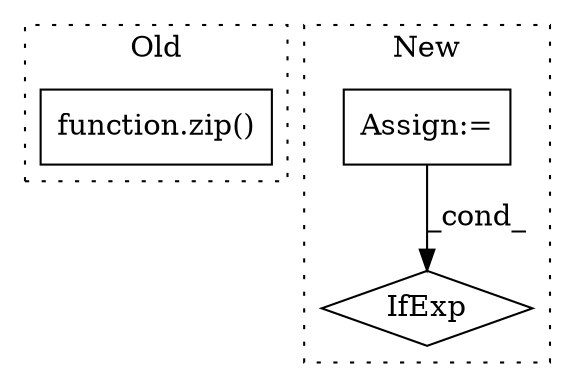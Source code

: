 digraph G {
subgraph cluster0 {
1 [label="function.zip()" a="75" s="3232,3274" l="4,1" shape="box"];
label = "Old";
style="dotted";
}
subgraph cluster1 {
2 [label="IfExp" a="51" s="4123,4156" l="4,6" shape="diamond"];
3 [label="Assign:=" a="68" s="3364" l="3" shape="box"];
label = "New";
style="dotted";
}
3 -> 2 [label="_cond_"];
}